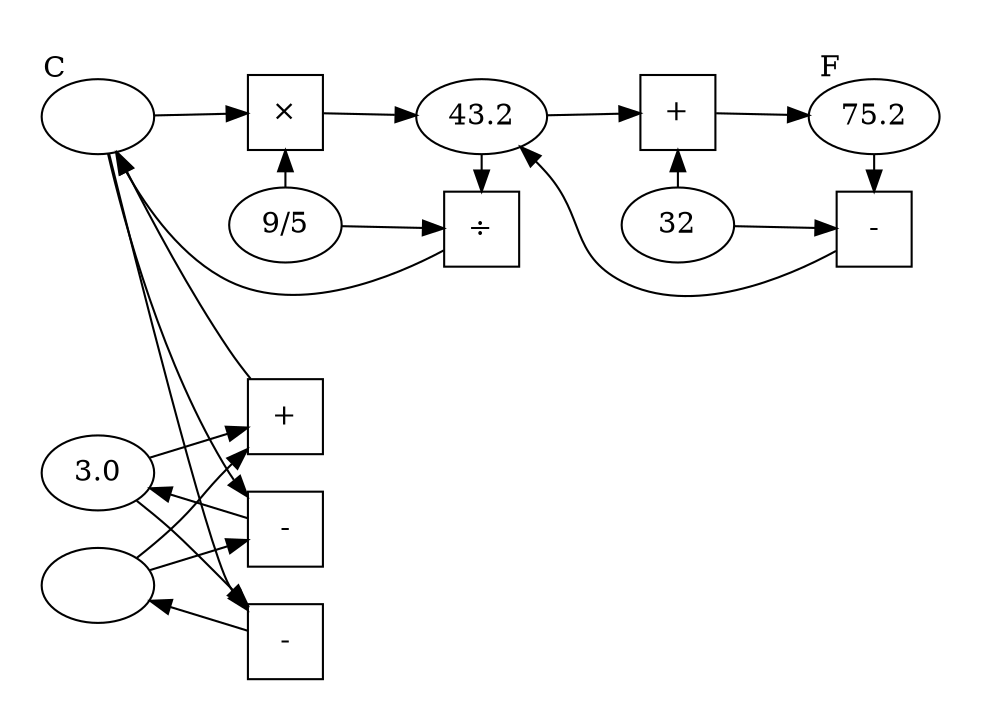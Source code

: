 digraph celsiusAdd {
    graph [rankdir=LR];
    div [label=÷,shape=square];
    minus [label="-",shape=square];
    subgraph cluster_1 {
        graph [style=invis];
        c [label=""];
        times [label=×,shape=square];
        m [label=43.2];
        plus [label="+",shape=square];
        f [label=75.2];
    }
    nf [label="9/5"];
    tt [label=32];
    c -> times;
    nf -> times;
    times -> m;
    m -> plus;
    tt -> plus;
    plus -> f;
    c -> nf [style=invis];
    nf -> m [style=invis];
    m -> tt [style=invis];
    tt -> f [style=invis];
    c -> c [xlabel=C
           ,penwidth=0
           ,dir=none];
    f -> f [xlabel=F
           ,penwidth=0
           ,dir=none];
    f -> minus;
    tt -> minus;
    minus -> m;
    m -> div;
    nf -> div;
    div -> c;
    div [label=÷,shape=square];
    subgraph cluster_11 {
        graph [style=invis];
        min1 [label="-",shape=square];
        min2 [label="-",shape=square];
    }
    subgraph cluster_12 {
        graph [style=invis];
        b [label=3.0];
        a [label=""];
    }
    plus2 [label="+",shape=square];
    a -> min1;
    a -> plus2;
    b -> plus2;
    b -> min2;
    c -> min1;
    c -> min2;
    min1 -> b;
    min2 -> a;
    plus2 -> c;
}